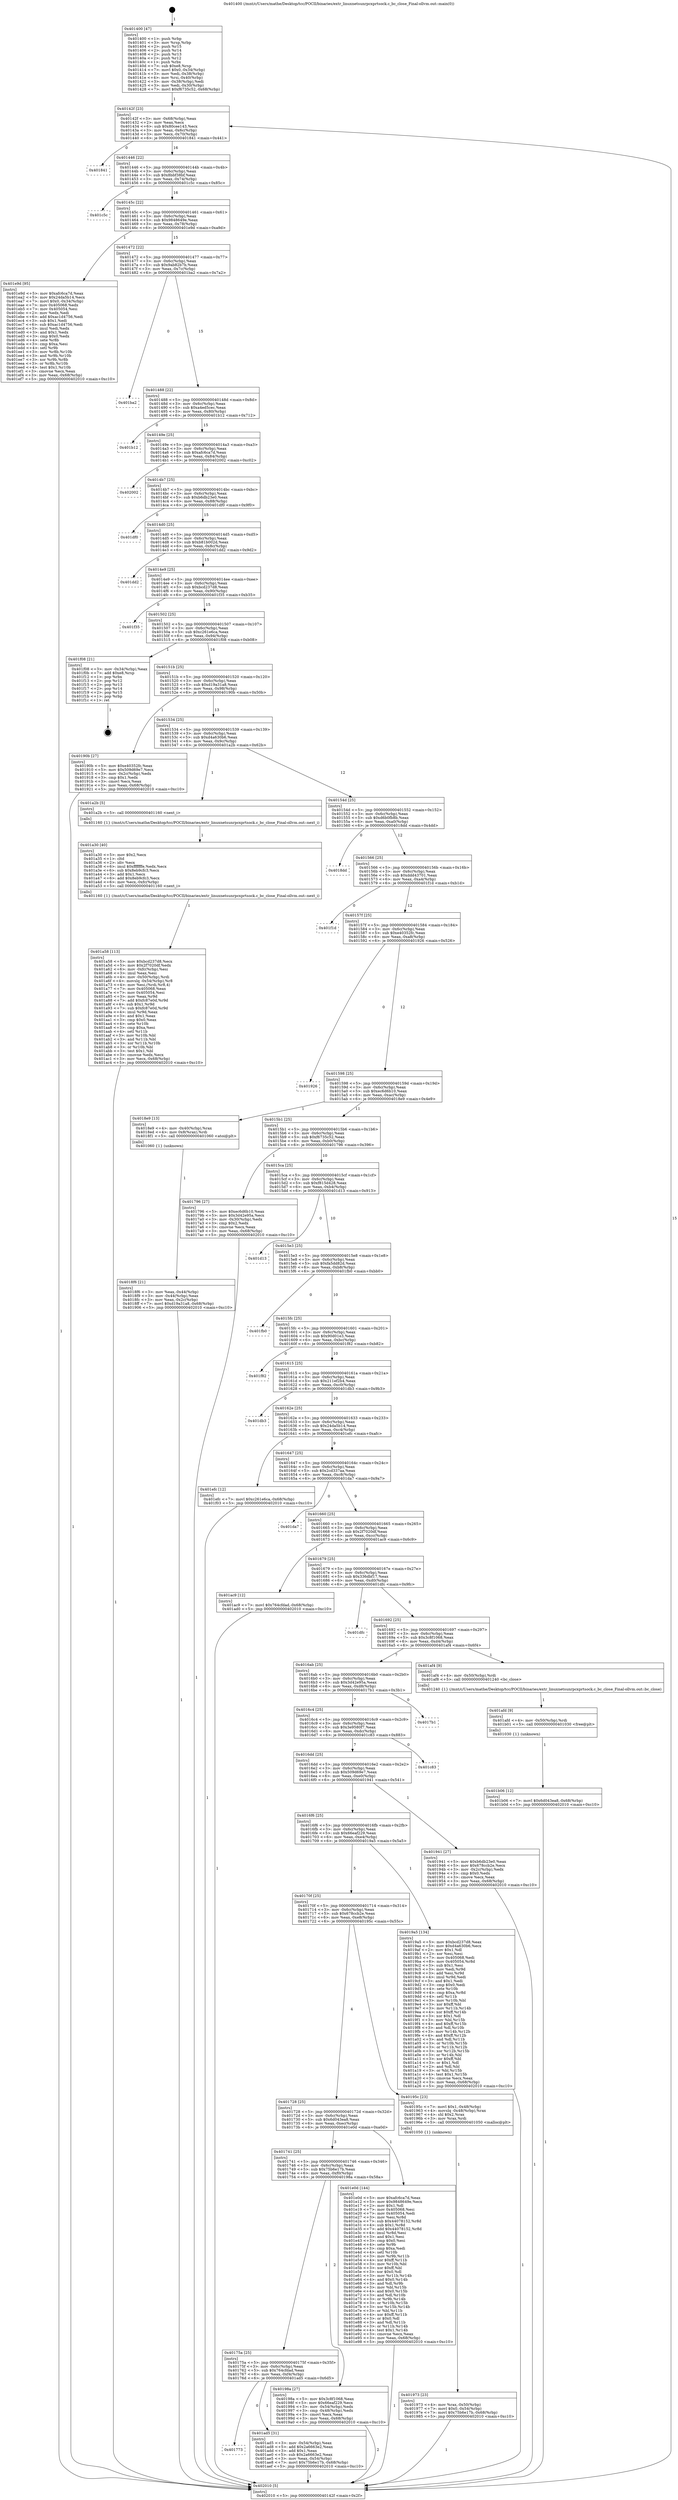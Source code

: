 digraph "0x401400" {
  label = "0x401400 (/mnt/c/Users/mathe/Desktop/tcc/POCII/binaries/extr_linuxnetsunrpcxprtsock.c_bc_close_Final-ollvm.out::main(0))"
  labelloc = "t"
  node[shape=record]

  Entry [label="",width=0.3,height=0.3,shape=circle,fillcolor=black,style=filled]
  "0x40142f" [label="{
     0x40142f [23]\l
     | [instrs]\l
     &nbsp;&nbsp;0x40142f \<+3\>: mov -0x68(%rbp),%eax\l
     &nbsp;&nbsp;0x401432 \<+2\>: mov %eax,%ecx\l
     &nbsp;&nbsp;0x401434 \<+6\>: sub $0x80cee143,%ecx\l
     &nbsp;&nbsp;0x40143a \<+3\>: mov %eax,-0x6c(%rbp)\l
     &nbsp;&nbsp;0x40143d \<+3\>: mov %ecx,-0x70(%rbp)\l
     &nbsp;&nbsp;0x401440 \<+6\>: je 0000000000401841 \<main+0x441\>\l
  }"]
  "0x401841" [label="{
     0x401841\l
  }", style=dashed]
  "0x401446" [label="{
     0x401446 [22]\l
     | [instrs]\l
     &nbsp;&nbsp;0x401446 \<+5\>: jmp 000000000040144b \<main+0x4b\>\l
     &nbsp;&nbsp;0x40144b \<+3\>: mov -0x6c(%rbp),%eax\l
     &nbsp;&nbsp;0x40144e \<+5\>: sub $0x8bbf38bf,%eax\l
     &nbsp;&nbsp;0x401453 \<+3\>: mov %eax,-0x74(%rbp)\l
     &nbsp;&nbsp;0x401456 \<+6\>: je 0000000000401c5c \<main+0x85c\>\l
  }"]
  Exit [label="",width=0.3,height=0.3,shape=circle,fillcolor=black,style=filled,peripheries=2]
  "0x401c5c" [label="{
     0x401c5c\l
  }", style=dashed]
  "0x40145c" [label="{
     0x40145c [22]\l
     | [instrs]\l
     &nbsp;&nbsp;0x40145c \<+5\>: jmp 0000000000401461 \<main+0x61\>\l
     &nbsp;&nbsp;0x401461 \<+3\>: mov -0x6c(%rbp),%eax\l
     &nbsp;&nbsp;0x401464 \<+5\>: sub $0x9848649e,%eax\l
     &nbsp;&nbsp;0x401469 \<+3\>: mov %eax,-0x78(%rbp)\l
     &nbsp;&nbsp;0x40146c \<+6\>: je 0000000000401e9d \<main+0xa9d\>\l
  }"]
  "0x401b06" [label="{
     0x401b06 [12]\l
     | [instrs]\l
     &nbsp;&nbsp;0x401b06 \<+7\>: movl $0x6d043ea8,-0x68(%rbp)\l
     &nbsp;&nbsp;0x401b0d \<+5\>: jmp 0000000000402010 \<main+0xc10\>\l
  }"]
  "0x401e9d" [label="{
     0x401e9d [95]\l
     | [instrs]\l
     &nbsp;&nbsp;0x401e9d \<+5\>: mov $0xafc6ca7d,%eax\l
     &nbsp;&nbsp;0x401ea2 \<+5\>: mov $0x24da5b14,%ecx\l
     &nbsp;&nbsp;0x401ea7 \<+7\>: movl $0x0,-0x34(%rbp)\l
     &nbsp;&nbsp;0x401eae \<+7\>: mov 0x405068,%edx\l
     &nbsp;&nbsp;0x401eb5 \<+7\>: mov 0x405054,%esi\l
     &nbsp;&nbsp;0x401ebc \<+2\>: mov %edx,%edi\l
     &nbsp;&nbsp;0x401ebe \<+6\>: add $0xac1d4756,%edi\l
     &nbsp;&nbsp;0x401ec4 \<+3\>: sub $0x1,%edi\l
     &nbsp;&nbsp;0x401ec7 \<+6\>: sub $0xac1d4756,%edi\l
     &nbsp;&nbsp;0x401ecd \<+3\>: imul %edi,%edx\l
     &nbsp;&nbsp;0x401ed0 \<+3\>: and $0x1,%edx\l
     &nbsp;&nbsp;0x401ed3 \<+3\>: cmp $0x0,%edx\l
     &nbsp;&nbsp;0x401ed6 \<+4\>: sete %r8b\l
     &nbsp;&nbsp;0x401eda \<+3\>: cmp $0xa,%esi\l
     &nbsp;&nbsp;0x401edd \<+4\>: setl %r9b\l
     &nbsp;&nbsp;0x401ee1 \<+3\>: mov %r8b,%r10b\l
     &nbsp;&nbsp;0x401ee4 \<+3\>: and %r9b,%r10b\l
     &nbsp;&nbsp;0x401ee7 \<+3\>: xor %r9b,%r8b\l
     &nbsp;&nbsp;0x401eea \<+3\>: or %r8b,%r10b\l
     &nbsp;&nbsp;0x401eed \<+4\>: test $0x1,%r10b\l
     &nbsp;&nbsp;0x401ef1 \<+3\>: cmovne %ecx,%eax\l
     &nbsp;&nbsp;0x401ef4 \<+3\>: mov %eax,-0x68(%rbp)\l
     &nbsp;&nbsp;0x401ef7 \<+5\>: jmp 0000000000402010 \<main+0xc10\>\l
  }"]
  "0x401472" [label="{
     0x401472 [22]\l
     | [instrs]\l
     &nbsp;&nbsp;0x401472 \<+5\>: jmp 0000000000401477 \<main+0x77\>\l
     &nbsp;&nbsp;0x401477 \<+3\>: mov -0x6c(%rbp),%eax\l
     &nbsp;&nbsp;0x40147a \<+5\>: sub $0x9ab82b7b,%eax\l
     &nbsp;&nbsp;0x40147f \<+3\>: mov %eax,-0x7c(%rbp)\l
     &nbsp;&nbsp;0x401482 \<+6\>: je 0000000000401ba2 \<main+0x7a2\>\l
  }"]
  "0x401afd" [label="{
     0x401afd [9]\l
     | [instrs]\l
     &nbsp;&nbsp;0x401afd \<+4\>: mov -0x50(%rbp),%rdi\l
     &nbsp;&nbsp;0x401b01 \<+5\>: call 0000000000401030 \<free@plt\>\l
     | [calls]\l
     &nbsp;&nbsp;0x401030 \{1\} (unknown)\l
  }"]
  "0x401ba2" [label="{
     0x401ba2\l
  }", style=dashed]
  "0x401488" [label="{
     0x401488 [22]\l
     | [instrs]\l
     &nbsp;&nbsp;0x401488 \<+5\>: jmp 000000000040148d \<main+0x8d\>\l
     &nbsp;&nbsp;0x40148d \<+3\>: mov -0x6c(%rbp),%eax\l
     &nbsp;&nbsp;0x401490 \<+5\>: sub $0xa4ed5cec,%eax\l
     &nbsp;&nbsp;0x401495 \<+3\>: mov %eax,-0x80(%rbp)\l
     &nbsp;&nbsp;0x401498 \<+6\>: je 0000000000401b12 \<main+0x712\>\l
  }"]
  "0x401773" [label="{
     0x401773\l
  }", style=dashed]
  "0x401b12" [label="{
     0x401b12\l
  }", style=dashed]
  "0x40149e" [label="{
     0x40149e [25]\l
     | [instrs]\l
     &nbsp;&nbsp;0x40149e \<+5\>: jmp 00000000004014a3 \<main+0xa3\>\l
     &nbsp;&nbsp;0x4014a3 \<+3\>: mov -0x6c(%rbp),%eax\l
     &nbsp;&nbsp;0x4014a6 \<+5\>: sub $0xafc6ca7d,%eax\l
     &nbsp;&nbsp;0x4014ab \<+6\>: mov %eax,-0x84(%rbp)\l
     &nbsp;&nbsp;0x4014b1 \<+6\>: je 0000000000402002 \<main+0xc02\>\l
  }"]
  "0x401ad5" [label="{
     0x401ad5 [31]\l
     | [instrs]\l
     &nbsp;&nbsp;0x401ad5 \<+3\>: mov -0x54(%rbp),%eax\l
     &nbsp;&nbsp;0x401ad8 \<+5\>: add $0x2a6663e2,%eax\l
     &nbsp;&nbsp;0x401add \<+3\>: add $0x1,%eax\l
     &nbsp;&nbsp;0x401ae0 \<+5\>: sub $0x2a6663e2,%eax\l
     &nbsp;&nbsp;0x401ae5 \<+3\>: mov %eax,-0x54(%rbp)\l
     &nbsp;&nbsp;0x401ae8 \<+7\>: movl $0x75b6e17b,-0x68(%rbp)\l
     &nbsp;&nbsp;0x401aef \<+5\>: jmp 0000000000402010 \<main+0xc10\>\l
  }"]
  "0x402002" [label="{
     0x402002\l
  }", style=dashed]
  "0x4014b7" [label="{
     0x4014b7 [25]\l
     | [instrs]\l
     &nbsp;&nbsp;0x4014b7 \<+5\>: jmp 00000000004014bc \<main+0xbc\>\l
     &nbsp;&nbsp;0x4014bc \<+3\>: mov -0x6c(%rbp),%eax\l
     &nbsp;&nbsp;0x4014bf \<+5\>: sub $0xb6db23e0,%eax\l
     &nbsp;&nbsp;0x4014c4 \<+6\>: mov %eax,-0x88(%rbp)\l
     &nbsp;&nbsp;0x4014ca \<+6\>: je 0000000000401df0 \<main+0x9f0\>\l
  }"]
  "0x401a58" [label="{
     0x401a58 [113]\l
     | [instrs]\l
     &nbsp;&nbsp;0x401a58 \<+5\>: mov $0xbcd237d8,%ecx\l
     &nbsp;&nbsp;0x401a5d \<+5\>: mov $0x2f7020df,%edx\l
     &nbsp;&nbsp;0x401a62 \<+6\>: mov -0xfc(%rbp),%esi\l
     &nbsp;&nbsp;0x401a68 \<+3\>: imul %eax,%esi\l
     &nbsp;&nbsp;0x401a6b \<+4\>: mov -0x50(%rbp),%rdi\l
     &nbsp;&nbsp;0x401a6f \<+4\>: movslq -0x54(%rbp),%r8\l
     &nbsp;&nbsp;0x401a73 \<+4\>: mov %esi,(%rdi,%r8,4)\l
     &nbsp;&nbsp;0x401a77 \<+7\>: mov 0x405068,%eax\l
     &nbsp;&nbsp;0x401a7e \<+7\>: mov 0x405054,%esi\l
     &nbsp;&nbsp;0x401a85 \<+3\>: mov %eax,%r9d\l
     &nbsp;&nbsp;0x401a88 \<+7\>: add $0xfc87e0d,%r9d\l
     &nbsp;&nbsp;0x401a8f \<+4\>: sub $0x1,%r9d\l
     &nbsp;&nbsp;0x401a93 \<+7\>: sub $0xfc87e0d,%r9d\l
     &nbsp;&nbsp;0x401a9a \<+4\>: imul %r9d,%eax\l
     &nbsp;&nbsp;0x401a9e \<+3\>: and $0x1,%eax\l
     &nbsp;&nbsp;0x401aa1 \<+3\>: cmp $0x0,%eax\l
     &nbsp;&nbsp;0x401aa4 \<+4\>: sete %r10b\l
     &nbsp;&nbsp;0x401aa8 \<+3\>: cmp $0xa,%esi\l
     &nbsp;&nbsp;0x401aab \<+4\>: setl %r11b\l
     &nbsp;&nbsp;0x401aaf \<+3\>: mov %r10b,%bl\l
     &nbsp;&nbsp;0x401ab2 \<+3\>: and %r11b,%bl\l
     &nbsp;&nbsp;0x401ab5 \<+3\>: xor %r11b,%r10b\l
     &nbsp;&nbsp;0x401ab8 \<+3\>: or %r10b,%bl\l
     &nbsp;&nbsp;0x401abb \<+3\>: test $0x1,%bl\l
     &nbsp;&nbsp;0x401abe \<+3\>: cmovne %edx,%ecx\l
     &nbsp;&nbsp;0x401ac1 \<+3\>: mov %ecx,-0x68(%rbp)\l
     &nbsp;&nbsp;0x401ac4 \<+5\>: jmp 0000000000402010 \<main+0xc10\>\l
  }"]
  "0x401df0" [label="{
     0x401df0\l
  }", style=dashed]
  "0x4014d0" [label="{
     0x4014d0 [25]\l
     | [instrs]\l
     &nbsp;&nbsp;0x4014d0 \<+5\>: jmp 00000000004014d5 \<main+0xd5\>\l
     &nbsp;&nbsp;0x4014d5 \<+3\>: mov -0x6c(%rbp),%eax\l
     &nbsp;&nbsp;0x4014d8 \<+5\>: sub $0xb81b002d,%eax\l
     &nbsp;&nbsp;0x4014dd \<+6\>: mov %eax,-0x8c(%rbp)\l
     &nbsp;&nbsp;0x4014e3 \<+6\>: je 0000000000401dd2 \<main+0x9d2\>\l
  }"]
  "0x401a30" [label="{
     0x401a30 [40]\l
     | [instrs]\l
     &nbsp;&nbsp;0x401a30 \<+5\>: mov $0x2,%ecx\l
     &nbsp;&nbsp;0x401a35 \<+1\>: cltd\l
     &nbsp;&nbsp;0x401a36 \<+2\>: idiv %ecx\l
     &nbsp;&nbsp;0x401a38 \<+6\>: imul $0xfffffffe,%edx,%ecx\l
     &nbsp;&nbsp;0x401a3e \<+6\>: sub $0x8eb9cfc3,%ecx\l
     &nbsp;&nbsp;0x401a44 \<+3\>: add $0x1,%ecx\l
     &nbsp;&nbsp;0x401a47 \<+6\>: add $0x8eb9cfc3,%ecx\l
     &nbsp;&nbsp;0x401a4d \<+6\>: mov %ecx,-0xfc(%rbp)\l
     &nbsp;&nbsp;0x401a53 \<+5\>: call 0000000000401160 \<next_i\>\l
     | [calls]\l
     &nbsp;&nbsp;0x401160 \{1\} (/mnt/c/Users/mathe/Desktop/tcc/POCII/binaries/extr_linuxnetsunrpcxprtsock.c_bc_close_Final-ollvm.out::next_i)\l
  }"]
  "0x401dd2" [label="{
     0x401dd2\l
  }", style=dashed]
  "0x4014e9" [label="{
     0x4014e9 [25]\l
     | [instrs]\l
     &nbsp;&nbsp;0x4014e9 \<+5\>: jmp 00000000004014ee \<main+0xee\>\l
     &nbsp;&nbsp;0x4014ee \<+3\>: mov -0x6c(%rbp),%eax\l
     &nbsp;&nbsp;0x4014f1 \<+5\>: sub $0xbcd237d8,%eax\l
     &nbsp;&nbsp;0x4014f6 \<+6\>: mov %eax,-0x90(%rbp)\l
     &nbsp;&nbsp;0x4014fc \<+6\>: je 0000000000401f35 \<main+0xb35\>\l
  }"]
  "0x40175a" [label="{
     0x40175a [25]\l
     | [instrs]\l
     &nbsp;&nbsp;0x40175a \<+5\>: jmp 000000000040175f \<main+0x35f\>\l
     &nbsp;&nbsp;0x40175f \<+3\>: mov -0x6c(%rbp),%eax\l
     &nbsp;&nbsp;0x401762 \<+5\>: sub $0x764cfdad,%eax\l
     &nbsp;&nbsp;0x401767 \<+6\>: mov %eax,-0xf4(%rbp)\l
     &nbsp;&nbsp;0x40176d \<+6\>: je 0000000000401ad5 \<main+0x6d5\>\l
  }"]
  "0x401f35" [label="{
     0x401f35\l
  }", style=dashed]
  "0x401502" [label="{
     0x401502 [25]\l
     | [instrs]\l
     &nbsp;&nbsp;0x401502 \<+5\>: jmp 0000000000401507 \<main+0x107\>\l
     &nbsp;&nbsp;0x401507 \<+3\>: mov -0x6c(%rbp),%eax\l
     &nbsp;&nbsp;0x40150a \<+5\>: sub $0xc261e6ca,%eax\l
     &nbsp;&nbsp;0x40150f \<+6\>: mov %eax,-0x94(%rbp)\l
     &nbsp;&nbsp;0x401515 \<+6\>: je 0000000000401f08 \<main+0xb08\>\l
  }"]
  "0x40198a" [label="{
     0x40198a [27]\l
     | [instrs]\l
     &nbsp;&nbsp;0x40198a \<+5\>: mov $0x3c8f1068,%eax\l
     &nbsp;&nbsp;0x40198f \<+5\>: mov $0x66eaf229,%ecx\l
     &nbsp;&nbsp;0x401994 \<+3\>: mov -0x54(%rbp),%edx\l
     &nbsp;&nbsp;0x401997 \<+3\>: cmp -0x48(%rbp),%edx\l
     &nbsp;&nbsp;0x40199a \<+3\>: cmovl %ecx,%eax\l
     &nbsp;&nbsp;0x40199d \<+3\>: mov %eax,-0x68(%rbp)\l
     &nbsp;&nbsp;0x4019a0 \<+5\>: jmp 0000000000402010 \<main+0xc10\>\l
  }"]
  "0x401f08" [label="{
     0x401f08 [21]\l
     | [instrs]\l
     &nbsp;&nbsp;0x401f08 \<+3\>: mov -0x34(%rbp),%eax\l
     &nbsp;&nbsp;0x401f0b \<+7\>: add $0xe8,%rsp\l
     &nbsp;&nbsp;0x401f12 \<+1\>: pop %rbx\l
     &nbsp;&nbsp;0x401f13 \<+2\>: pop %r12\l
     &nbsp;&nbsp;0x401f15 \<+2\>: pop %r13\l
     &nbsp;&nbsp;0x401f17 \<+2\>: pop %r14\l
     &nbsp;&nbsp;0x401f19 \<+2\>: pop %r15\l
     &nbsp;&nbsp;0x401f1b \<+1\>: pop %rbp\l
     &nbsp;&nbsp;0x401f1c \<+1\>: ret\l
  }"]
  "0x40151b" [label="{
     0x40151b [25]\l
     | [instrs]\l
     &nbsp;&nbsp;0x40151b \<+5\>: jmp 0000000000401520 \<main+0x120\>\l
     &nbsp;&nbsp;0x401520 \<+3\>: mov -0x6c(%rbp),%eax\l
     &nbsp;&nbsp;0x401523 \<+5\>: sub $0xd19a31a8,%eax\l
     &nbsp;&nbsp;0x401528 \<+6\>: mov %eax,-0x98(%rbp)\l
     &nbsp;&nbsp;0x40152e \<+6\>: je 000000000040190b \<main+0x50b\>\l
  }"]
  "0x401741" [label="{
     0x401741 [25]\l
     | [instrs]\l
     &nbsp;&nbsp;0x401741 \<+5\>: jmp 0000000000401746 \<main+0x346\>\l
     &nbsp;&nbsp;0x401746 \<+3\>: mov -0x6c(%rbp),%eax\l
     &nbsp;&nbsp;0x401749 \<+5\>: sub $0x75b6e17b,%eax\l
     &nbsp;&nbsp;0x40174e \<+6\>: mov %eax,-0xf0(%rbp)\l
     &nbsp;&nbsp;0x401754 \<+6\>: je 000000000040198a \<main+0x58a\>\l
  }"]
  "0x40190b" [label="{
     0x40190b [27]\l
     | [instrs]\l
     &nbsp;&nbsp;0x40190b \<+5\>: mov $0xe40352fc,%eax\l
     &nbsp;&nbsp;0x401910 \<+5\>: mov $0x509d69e7,%ecx\l
     &nbsp;&nbsp;0x401915 \<+3\>: mov -0x2c(%rbp),%edx\l
     &nbsp;&nbsp;0x401918 \<+3\>: cmp $0x1,%edx\l
     &nbsp;&nbsp;0x40191b \<+3\>: cmovl %ecx,%eax\l
     &nbsp;&nbsp;0x40191e \<+3\>: mov %eax,-0x68(%rbp)\l
     &nbsp;&nbsp;0x401921 \<+5\>: jmp 0000000000402010 \<main+0xc10\>\l
  }"]
  "0x401534" [label="{
     0x401534 [25]\l
     | [instrs]\l
     &nbsp;&nbsp;0x401534 \<+5\>: jmp 0000000000401539 \<main+0x139\>\l
     &nbsp;&nbsp;0x401539 \<+3\>: mov -0x6c(%rbp),%eax\l
     &nbsp;&nbsp;0x40153c \<+5\>: sub $0xd4a630b6,%eax\l
     &nbsp;&nbsp;0x401541 \<+6\>: mov %eax,-0x9c(%rbp)\l
     &nbsp;&nbsp;0x401547 \<+6\>: je 0000000000401a2b \<main+0x62b\>\l
  }"]
  "0x401e0d" [label="{
     0x401e0d [144]\l
     | [instrs]\l
     &nbsp;&nbsp;0x401e0d \<+5\>: mov $0xafc6ca7d,%eax\l
     &nbsp;&nbsp;0x401e12 \<+5\>: mov $0x9848649e,%ecx\l
     &nbsp;&nbsp;0x401e17 \<+2\>: mov $0x1,%dl\l
     &nbsp;&nbsp;0x401e19 \<+7\>: mov 0x405068,%esi\l
     &nbsp;&nbsp;0x401e20 \<+7\>: mov 0x405054,%edi\l
     &nbsp;&nbsp;0x401e27 \<+3\>: mov %esi,%r8d\l
     &nbsp;&nbsp;0x401e2a \<+7\>: sub $0x44078152,%r8d\l
     &nbsp;&nbsp;0x401e31 \<+4\>: sub $0x1,%r8d\l
     &nbsp;&nbsp;0x401e35 \<+7\>: add $0x44078152,%r8d\l
     &nbsp;&nbsp;0x401e3c \<+4\>: imul %r8d,%esi\l
     &nbsp;&nbsp;0x401e40 \<+3\>: and $0x1,%esi\l
     &nbsp;&nbsp;0x401e43 \<+3\>: cmp $0x0,%esi\l
     &nbsp;&nbsp;0x401e46 \<+4\>: sete %r9b\l
     &nbsp;&nbsp;0x401e4a \<+3\>: cmp $0xa,%edi\l
     &nbsp;&nbsp;0x401e4d \<+4\>: setl %r10b\l
     &nbsp;&nbsp;0x401e51 \<+3\>: mov %r9b,%r11b\l
     &nbsp;&nbsp;0x401e54 \<+4\>: xor $0xff,%r11b\l
     &nbsp;&nbsp;0x401e58 \<+3\>: mov %r10b,%bl\l
     &nbsp;&nbsp;0x401e5b \<+3\>: xor $0xff,%bl\l
     &nbsp;&nbsp;0x401e5e \<+3\>: xor $0x0,%dl\l
     &nbsp;&nbsp;0x401e61 \<+3\>: mov %r11b,%r14b\l
     &nbsp;&nbsp;0x401e64 \<+4\>: and $0x0,%r14b\l
     &nbsp;&nbsp;0x401e68 \<+3\>: and %dl,%r9b\l
     &nbsp;&nbsp;0x401e6b \<+3\>: mov %bl,%r15b\l
     &nbsp;&nbsp;0x401e6e \<+4\>: and $0x0,%r15b\l
     &nbsp;&nbsp;0x401e72 \<+3\>: and %dl,%r10b\l
     &nbsp;&nbsp;0x401e75 \<+3\>: or %r9b,%r14b\l
     &nbsp;&nbsp;0x401e78 \<+3\>: or %r10b,%r15b\l
     &nbsp;&nbsp;0x401e7b \<+3\>: xor %r15b,%r14b\l
     &nbsp;&nbsp;0x401e7e \<+3\>: or %bl,%r11b\l
     &nbsp;&nbsp;0x401e81 \<+4\>: xor $0xff,%r11b\l
     &nbsp;&nbsp;0x401e85 \<+3\>: or $0x0,%dl\l
     &nbsp;&nbsp;0x401e88 \<+3\>: and %dl,%r11b\l
     &nbsp;&nbsp;0x401e8b \<+3\>: or %r11b,%r14b\l
     &nbsp;&nbsp;0x401e8e \<+4\>: test $0x1,%r14b\l
     &nbsp;&nbsp;0x401e92 \<+3\>: cmovne %ecx,%eax\l
     &nbsp;&nbsp;0x401e95 \<+3\>: mov %eax,-0x68(%rbp)\l
     &nbsp;&nbsp;0x401e98 \<+5\>: jmp 0000000000402010 \<main+0xc10\>\l
  }"]
  "0x401a2b" [label="{
     0x401a2b [5]\l
     | [instrs]\l
     &nbsp;&nbsp;0x401a2b \<+5\>: call 0000000000401160 \<next_i\>\l
     | [calls]\l
     &nbsp;&nbsp;0x401160 \{1\} (/mnt/c/Users/mathe/Desktop/tcc/POCII/binaries/extr_linuxnetsunrpcxprtsock.c_bc_close_Final-ollvm.out::next_i)\l
  }"]
  "0x40154d" [label="{
     0x40154d [25]\l
     | [instrs]\l
     &nbsp;&nbsp;0x40154d \<+5\>: jmp 0000000000401552 \<main+0x152\>\l
     &nbsp;&nbsp;0x401552 \<+3\>: mov -0x6c(%rbp),%eax\l
     &nbsp;&nbsp;0x401555 \<+5\>: sub $0xd6b0fb8b,%eax\l
     &nbsp;&nbsp;0x40155a \<+6\>: mov %eax,-0xa0(%rbp)\l
     &nbsp;&nbsp;0x401560 \<+6\>: je 00000000004018dd \<main+0x4dd\>\l
  }"]
  "0x401973" [label="{
     0x401973 [23]\l
     | [instrs]\l
     &nbsp;&nbsp;0x401973 \<+4\>: mov %rax,-0x50(%rbp)\l
     &nbsp;&nbsp;0x401977 \<+7\>: movl $0x0,-0x54(%rbp)\l
     &nbsp;&nbsp;0x40197e \<+7\>: movl $0x75b6e17b,-0x68(%rbp)\l
     &nbsp;&nbsp;0x401985 \<+5\>: jmp 0000000000402010 \<main+0xc10\>\l
  }"]
  "0x4018dd" [label="{
     0x4018dd\l
  }", style=dashed]
  "0x401566" [label="{
     0x401566 [25]\l
     | [instrs]\l
     &nbsp;&nbsp;0x401566 \<+5\>: jmp 000000000040156b \<main+0x16b\>\l
     &nbsp;&nbsp;0x40156b \<+3\>: mov -0x6c(%rbp),%eax\l
     &nbsp;&nbsp;0x40156e \<+5\>: sub $0xddd43701,%eax\l
     &nbsp;&nbsp;0x401573 \<+6\>: mov %eax,-0xa4(%rbp)\l
     &nbsp;&nbsp;0x401579 \<+6\>: je 0000000000401f1d \<main+0xb1d\>\l
  }"]
  "0x401728" [label="{
     0x401728 [25]\l
     | [instrs]\l
     &nbsp;&nbsp;0x401728 \<+5\>: jmp 000000000040172d \<main+0x32d\>\l
     &nbsp;&nbsp;0x40172d \<+3\>: mov -0x6c(%rbp),%eax\l
     &nbsp;&nbsp;0x401730 \<+5\>: sub $0x6d043ea8,%eax\l
     &nbsp;&nbsp;0x401735 \<+6\>: mov %eax,-0xec(%rbp)\l
     &nbsp;&nbsp;0x40173b \<+6\>: je 0000000000401e0d \<main+0xa0d\>\l
  }"]
  "0x401f1d" [label="{
     0x401f1d\l
  }", style=dashed]
  "0x40157f" [label="{
     0x40157f [25]\l
     | [instrs]\l
     &nbsp;&nbsp;0x40157f \<+5\>: jmp 0000000000401584 \<main+0x184\>\l
     &nbsp;&nbsp;0x401584 \<+3\>: mov -0x6c(%rbp),%eax\l
     &nbsp;&nbsp;0x401587 \<+5\>: sub $0xe40352fc,%eax\l
     &nbsp;&nbsp;0x40158c \<+6\>: mov %eax,-0xa8(%rbp)\l
     &nbsp;&nbsp;0x401592 \<+6\>: je 0000000000401926 \<main+0x526\>\l
  }"]
  "0x40195c" [label="{
     0x40195c [23]\l
     | [instrs]\l
     &nbsp;&nbsp;0x40195c \<+7\>: movl $0x1,-0x48(%rbp)\l
     &nbsp;&nbsp;0x401963 \<+4\>: movslq -0x48(%rbp),%rax\l
     &nbsp;&nbsp;0x401967 \<+4\>: shl $0x2,%rax\l
     &nbsp;&nbsp;0x40196b \<+3\>: mov %rax,%rdi\l
     &nbsp;&nbsp;0x40196e \<+5\>: call 0000000000401050 \<malloc@plt\>\l
     | [calls]\l
     &nbsp;&nbsp;0x401050 \{1\} (unknown)\l
  }"]
  "0x401926" [label="{
     0x401926\l
  }", style=dashed]
  "0x401598" [label="{
     0x401598 [25]\l
     | [instrs]\l
     &nbsp;&nbsp;0x401598 \<+5\>: jmp 000000000040159d \<main+0x19d\>\l
     &nbsp;&nbsp;0x40159d \<+3\>: mov -0x6c(%rbp),%eax\l
     &nbsp;&nbsp;0x4015a0 \<+5\>: sub $0xec6d6b10,%eax\l
     &nbsp;&nbsp;0x4015a5 \<+6\>: mov %eax,-0xac(%rbp)\l
     &nbsp;&nbsp;0x4015ab \<+6\>: je 00000000004018e9 \<main+0x4e9\>\l
  }"]
  "0x40170f" [label="{
     0x40170f [25]\l
     | [instrs]\l
     &nbsp;&nbsp;0x40170f \<+5\>: jmp 0000000000401714 \<main+0x314\>\l
     &nbsp;&nbsp;0x401714 \<+3\>: mov -0x6c(%rbp),%eax\l
     &nbsp;&nbsp;0x401717 \<+5\>: sub $0x678ccb2e,%eax\l
     &nbsp;&nbsp;0x40171c \<+6\>: mov %eax,-0xe8(%rbp)\l
     &nbsp;&nbsp;0x401722 \<+6\>: je 000000000040195c \<main+0x55c\>\l
  }"]
  "0x4018e9" [label="{
     0x4018e9 [13]\l
     | [instrs]\l
     &nbsp;&nbsp;0x4018e9 \<+4\>: mov -0x40(%rbp),%rax\l
     &nbsp;&nbsp;0x4018ed \<+4\>: mov 0x8(%rax),%rdi\l
     &nbsp;&nbsp;0x4018f1 \<+5\>: call 0000000000401060 \<atoi@plt\>\l
     | [calls]\l
     &nbsp;&nbsp;0x401060 \{1\} (unknown)\l
  }"]
  "0x4015b1" [label="{
     0x4015b1 [25]\l
     | [instrs]\l
     &nbsp;&nbsp;0x4015b1 \<+5\>: jmp 00000000004015b6 \<main+0x1b6\>\l
     &nbsp;&nbsp;0x4015b6 \<+3\>: mov -0x6c(%rbp),%eax\l
     &nbsp;&nbsp;0x4015b9 \<+5\>: sub $0xf6735c52,%eax\l
     &nbsp;&nbsp;0x4015be \<+6\>: mov %eax,-0xb0(%rbp)\l
     &nbsp;&nbsp;0x4015c4 \<+6\>: je 0000000000401796 \<main+0x396\>\l
  }"]
  "0x4019a5" [label="{
     0x4019a5 [134]\l
     | [instrs]\l
     &nbsp;&nbsp;0x4019a5 \<+5\>: mov $0xbcd237d8,%eax\l
     &nbsp;&nbsp;0x4019aa \<+5\>: mov $0xd4a630b6,%ecx\l
     &nbsp;&nbsp;0x4019af \<+2\>: mov $0x1,%dl\l
     &nbsp;&nbsp;0x4019b1 \<+2\>: xor %esi,%esi\l
     &nbsp;&nbsp;0x4019b3 \<+7\>: mov 0x405068,%edi\l
     &nbsp;&nbsp;0x4019ba \<+8\>: mov 0x405054,%r8d\l
     &nbsp;&nbsp;0x4019c2 \<+3\>: sub $0x1,%esi\l
     &nbsp;&nbsp;0x4019c5 \<+3\>: mov %edi,%r9d\l
     &nbsp;&nbsp;0x4019c8 \<+3\>: add %esi,%r9d\l
     &nbsp;&nbsp;0x4019cb \<+4\>: imul %r9d,%edi\l
     &nbsp;&nbsp;0x4019cf \<+3\>: and $0x1,%edi\l
     &nbsp;&nbsp;0x4019d2 \<+3\>: cmp $0x0,%edi\l
     &nbsp;&nbsp;0x4019d5 \<+4\>: sete %r10b\l
     &nbsp;&nbsp;0x4019d9 \<+4\>: cmp $0xa,%r8d\l
     &nbsp;&nbsp;0x4019dd \<+4\>: setl %r11b\l
     &nbsp;&nbsp;0x4019e1 \<+3\>: mov %r10b,%bl\l
     &nbsp;&nbsp;0x4019e4 \<+3\>: xor $0xff,%bl\l
     &nbsp;&nbsp;0x4019e7 \<+3\>: mov %r11b,%r14b\l
     &nbsp;&nbsp;0x4019ea \<+4\>: xor $0xff,%r14b\l
     &nbsp;&nbsp;0x4019ee \<+3\>: xor $0x1,%dl\l
     &nbsp;&nbsp;0x4019f1 \<+3\>: mov %bl,%r15b\l
     &nbsp;&nbsp;0x4019f4 \<+4\>: and $0xff,%r15b\l
     &nbsp;&nbsp;0x4019f8 \<+3\>: and %dl,%r10b\l
     &nbsp;&nbsp;0x4019fb \<+3\>: mov %r14b,%r12b\l
     &nbsp;&nbsp;0x4019fe \<+4\>: and $0xff,%r12b\l
     &nbsp;&nbsp;0x401a02 \<+3\>: and %dl,%r11b\l
     &nbsp;&nbsp;0x401a05 \<+3\>: or %r10b,%r15b\l
     &nbsp;&nbsp;0x401a08 \<+3\>: or %r11b,%r12b\l
     &nbsp;&nbsp;0x401a0b \<+3\>: xor %r12b,%r15b\l
     &nbsp;&nbsp;0x401a0e \<+3\>: or %r14b,%bl\l
     &nbsp;&nbsp;0x401a11 \<+3\>: xor $0xff,%bl\l
     &nbsp;&nbsp;0x401a14 \<+3\>: or $0x1,%dl\l
     &nbsp;&nbsp;0x401a17 \<+2\>: and %dl,%bl\l
     &nbsp;&nbsp;0x401a19 \<+3\>: or %bl,%r15b\l
     &nbsp;&nbsp;0x401a1c \<+4\>: test $0x1,%r15b\l
     &nbsp;&nbsp;0x401a20 \<+3\>: cmovne %ecx,%eax\l
     &nbsp;&nbsp;0x401a23 \<+3\>: mov %eax,-0x68(%rbp)\l
     &nbsp;&nbsp;0x401a26 \<+5\>: jmp 0000000000402010 \<main+0xc10\>\l
  }"]
  "0x401796" [label="{
     0x401796 [27]\l
     | [instrs]\l
     &nbsp;&nbsp;0x401796 \<+5\>: mov $0xec6d6b10,%eax\l
     &nbsp;&nbsp;0x40179b \<+5\>: mov $0x3d42e95a,%ecx\l
     &nbsp;&nbsp;0x4017a0 \<+3\>: mov -0x30(%rbp),%edx\l
     &nbsp;&nbsp;0x4017a3 \<+3\>: cmp $0x2,%edx\l
     &nbsp;&nbsp;0x4017a6 \<+3\>: cmovne %ecx,%eax\l
     &nbsp;&nbsp;0x4017a9 \<+3\>: mov %eax,-0x68(%rbp)\l
     &nbsp;&nbsp;0x4017ac \<+5\>: jmp 0000000000402010 \<main+0xc10\>\l
  }"]
  "0x4015ca" [label="{
     0x4015ca [25]\l
     | [instrs]\l
     &nbsp;&nbsp;0x4015ca \<+5\>: jmp 00000000004015cf \<main+0x1cf\>\l
     &nbsp;&nbsp;0x4015cf \<+3\>: mov -0x6c(%rbp),%eax\l
     &nbsp;&nbsp;0x4015d2 \<+5\>: sub $0xf815d428,%eax\l
     &nbsp;&nbsp;0x4015d7 \<+6\>: mov %eax,-0xb4(%rbp)\l
     &nbsp;&nbsp;0x4015dd \<+6\>: je 0000000000401d13 \<main+0x913\>\l
  }"]
  "0x402010" [label="{
     0x402010 [5]\l
     | [instrs]\l
     &nbsp;&nbsp;0x402010 \<+5\>: jmp 000000000040142f \<main+0x2f\>\l
  }"]
  "0x401400" [label="{
     0x401400 [47]\l
     | [instrs]\l
     &nbsp;&nbsp;0x401400 \<+1\>: push %rbp\l
     &nbsp;&nbsp;0x401401 \<+3\>: mov %rsp,%rbp\l
     &nbsp;&nbsp;0x401404 \<+2\>: push %r15\l
     &nbsp;&nbsp;0x401406 \<+2\>: push %r14\l
     &nbsp;&nbsp;0x401408 \<+2\>: push %r13\l
     &nbsp;&nbsp;0x40140a \<+2\>: push %r12\l
     &nbsp;&nbsp;0x40140c \<+1\>: push %rbx\l
     &nbsp;&nbsp;0x40140d \<+7\>: sub $0xe8,%rsp\l
     &nbsp;&nbsp;0x401414 \<+7\>: movl $0x0,-0x34(%rbp)\l
     &nbsp;&nbsp;0x40141b \<+3\>: mov %edi,-0x38(%rbp)\l
     &nbsp;&nbsp;0x40141e \<+4\>: mov %rsi,-0x40(%rbp)\l
     &nbsp;&nbsp;0x401422 \<+3\>: mov -0x38(%rbp),%edi\l
     &nbsp;&nbsp;0x401425 \<+3\>: mov %edi,-0x30(%rbp)\l
     &nbsp;&nbsp;0x401428 \<+7\>: movl $0xf6735c52,-0x68(%rbp)\l
  }"]
  "0x4018f6" [label="{
     0x4018f6 [21]\l
     | [instrs]\l
     &nbsp;&nbsp;0x4018f6 \<+3\>: mov %eax,-0x44(%rbp)\l
     &nbsp;&nbsp;0x4018f9 \<+3\>: mov -0x44(%rbp),%eax\l
     &nbsp;&nbsp;0x4018fc \<+3\>: mov %eax,-0x2c(%rbp)\l
     &nbsp;&nbsp;0x4018ff \<+7\>: movl $0xd19a31a8,-0x68(%rbp)\l
     &nbsp;&nbsp;0x401906 \<+5\>: jmp 0000000000402010 \<main+0xc10\>\l
  }"]
  "0x4016f6" [label="{
     0x4016f6 [25]\l
     | [instrs]\l
     &nbsp;&nbsp;0x4016f6 \<+5\>: jmp 00000000004016fb \<main+0x2fb\>\l
     &nbsp;&nbsp;0x4016fb \<+3\>: mov -0x6c(%rbp),%eax\l
     &nbsp;&nbsp;0x4016fe \<+5\>: sub $0x66eaf229,%eax\l
     &nbsp;&nbsp;0x401703 \<+6\>: mov %eax,-0xe4(%rbp)\l
     &nbsp;&nbsp;0x401709 \<+6\>: je 00000000004019a5 \<main+0x5a5\>\l
  }"]
  "0x401d13" [label="{
     0x401d13\l
  }", style=dashed]
  "0x4015e3" [label="{
     0x4015e3 [25]\l
     | [instrs]\l
     &nbsp;&nbsp;0x4015e3 \<+5\>: jmp 00000000004015e8 \<main+0x1e8\>\l
     &nbsp;&nbsp;0x4015e8 \<+3\>: mov -0x6c(%rbp),%eax\l
     &nbsp;&nbsp;0x4015eb \<+5\>: sub $0xfa5dd82d,%eax\l
     &nbsp;&nbsp;0x4015f0 \<+6\>: mov %eax,-0xb8(%rbp)\l
     &nbsp;&nbsp;0x4015f6 \<+6\>: je 0000000000401fb0 \<main+0xbb0\>\l
  }"]
  "0x401941" [label="{
     0x401941 [27]\l
     | [instrs]\l
     &nbsp;&nbsp;0x401941 \<+5\>: mov $0xb6db23e0,%eax\l
     &nbsp;&nbsp;0x401946 \<+5\>: mov $0x678ccb2e,%ecx\l
     &nbsp;&nbsp;0x40194b \<+3\>: mov -0x2c(%rbp),%edx\l
     &nbsp;&nbsp;0x40194e \<+3\>: cmp $0x0,%edx\l
     &nbsp;&nbsp;0x401951 \<+3\>: cmove %ecx,%eax\l
     &nbsp;&nbsp;0x401954 \<+3\>: mov %eax,-0x68(%rbp)\l
     &nbsp;&nbsp;0x401957 \<+5\>: jmp 0000000000402010 \<main+0xc10\>\l
  }"]
  "0x401fb0" [label="{
     0x401fb0\l
  }", style=dashed]
  "0x4015fc" [label="{
     0x4015fc [25]\l
     | [instrs]\l
     &nbsp;&nbsp;0x4015fc \<+5\>: jmp 0000000000401601 \<main+0x201\>\l
     &nbsp;&nbsp;0x401601 \<+3\>: mov -0x6c(%rbp),%eax\l
     &nbsp;&nbsp;0x401604 \<+5\>: sub $0x90d01e3,%eax\l
     &nbsp;&nbsp;0x401609 \<+6\>: mov %eax,-0xbc(%rbp)\l
     &nbsp;&nbsp;0x40160f \<+6\>: je 0000000000401f82 \<main+0xb82\>\l
  }"]
  "0x4016dd" [label="{
     0x4016dd [25]\l
     | [instrs]\l
     &nbsp;&nbsp;0x4016dd \<+5\>: jmp 00000000004016e2 \<main+0x2e2\>\l
     &nbsp;&nbsp;0x4016e2 \<+3\>: mov -0x6c(%rbp),%eax\l
     &nbsp;&nbsp;0x4016e5 \<+5\>: sub $0x509d69e7,%eax\l
     &nbsp;&nbsp;0x4016ea \<+6\>: mov %eax,-0xe0(%rbp)\l
     &nbsp;&nbsp;0x4016f0 \<+6\>: je 0000000000401941 \<main+0x541\>\l
  }"]
  "0x401f82" [label="{
     0x401f82\l
  }", style=dashed]
  "0x401615" [label="{
     0x401615 [25]\l
     | [instrs]\l
     &nbsp;&nbsp;0x401615 \<+5\>: jmp 000000000040161a \<main+0x21a\>\l
     &nbsp;&nbsp;0x40161a \<+3\>: mov -0x6c(%rbp),%eax\l
     &nbsp;&nbsp;0x40161d \<+5\>: sub $0x211ef2b4,%eax\l
     &nbsp;&nbsp;0x401622 \<+6\>: mov %eax,-0xc0(%rbp)\l
     &nbsp;&nbsp;0x401628 \<+6\>: je 0000000000401db3 \<main+0x9b3\>\l
  }"]
  "0x401c83" [label="{
     0x401c83\l
  }", style=dashed]
  "0x401db3" [label="{
     0x401db3\l
  }", style=dashed]
  "0x40162e" [label="{
     0x40162e [25]\l
     | [instrs]\l
     &nbsp;&nbsp;0x40162e \<+5\>: jmp 0000000000401633 \<main+0x233\>\l
     &nbsp;&nbsp;0x401633 \<+3\>: mov -0x6c(%rbp),%eax\l
     &nbsp;&nbsp;0x401636 \<+5\>: sub $0x24da5b14,%eax\l
     &nbsp;&nbsp;0x40163b \<+6\>: mov %eax,-0xc4(%rbp)\l
     &nbsp;&nbsp;0x401641 \<+6\>: je 0000000000401efc \<main+0xafc\>\l
  }"]
  "0x4016c4" [label="{
     0x4016c4 [25]\l
     | [instrs]\l
     &nbsp;&nbsp;0x4016c4 \<+5\>: jmp 00000000004016c9 \<main+0x2c9\>\l
     &nbsp;&nbsp;0x4016c9 \<+3\>: mov -0x6c(%rbp),%eax\l
     &nbsp;&nbsp;0x4016cc \<+5\>: sub $0x3e9580f7,%eax\l
     &nbsp;&nbsp;0x4016d1 \<+6\>: mov %eax,-0xdc(%rbp)\l
     &nbsp;&nbsp;0x4016d7 \<+6\>: je 0000000000401c83 \<main+0x883\>\l
  }"]
  "0x401efc" [label="{
     0x401efc [12]\l
     | [instrs]\l
     &nbsp;&nbsp;0x401efc \<+7\>: movl $0xc261e6ca,-0x68(%rbp)\l
     &nbsp;&nbsp;0x401f03 \<+5\>: jmp 0000000000402010 \<main+0xc10\>\l
  }"]
  "0x401647" [label="{
     0x401647 [25]\l
     | [instrs]\l
     &nbsp;&nbsp;0x401647 \<+5\>: jmp 000000000040164c \<main+0x24c\>\l
     &nbsp;&nbsp;0x40164c \<+3\>: mov -0x6c(%rbp),%eax\l
     &nbsp;&nbsp;0x40164f \<+5\>: sub $0x2cd337aa,%eax\l
     &nbsp;&nbsp;0x401654 \<+6\>: mov %eax,-0xc8(%rbp)\l
     &nbsp;&nbsp;0x40165a \<+6\>: je 0000000000401da7 \<main+0x9a7\>\l
  }"]
  "0x4017b1" [label="{
     0x4017b1\l
  }", style=dashed]
  "0x401da7" [label="{
     0x401da7\l
  }", style=dashed]
  "0x401660" [label="{
     0x401660 [25]\l
     | [instrs]\l
     &nbsp;&nbsp;0x401660 \<+5\>: jmp 0000000000401665 \<main+0x265\>\l
     &nbsp;&nbsp;0x401665 \<+3\>: mov -0x6c(%rbp),%eax\l
     &nbsp;&nbsp;0x401668 \<+5\>: sub $0x2f7020df,%eax\l
     &nbsp;&nbsp;0x40166d \<+6\>: mov %eax,-0xcc(%rbp)\l
     &nbsp;&nbsp;0x401673 \<+6\>: je 0000000000401ac9 \<main+0x6c9\>\l
  }"]
  "0x4016ab" [label="{
     0x4016ab [25]\l
     | [instrs]\l
     &nbsp;&nbsp;0x4016ab \<+5\>: jmp 00000000004016b0 \<main+0x2b0\>\l
     &nbsp;&nbsp;0x4016b0 \<+3\>: mov -0x6c(%rbp),%eax\l
     &nbsp;&nbsp;0x4016b3 \<+5\>: sub $0x3d42e95a,%eax\l
     &nbsp;&nbsp;0x4016b8 \<+6\>: mov %eax,-0xd8(%rbp)\l
     &nbsp;&nbsp;0x4016be \<+6\>: je 00000000004017b1 \<main+0x3b1\>\l
  }"]
  "0x401ac9" [label="{
     0x401ac9 [12]\l
     | [instrs]\l
     &nbsp;&nbsp;0x401ac9 \<+7\>: movl $0x764cfdad,-0x68(%rbp)\l
     &nbsp;&nbsp;0x401ad0 \<+5\>: jmp 0000000000402010 \<main+0xc10\>\l
  }"]
  "0x401679" [label="{
     0x401679 [25]\l
     | [instrs]\l
     &nbsp;&nbsp;0x401679 \<+5\>: jmp 000000000040167e \<main+0x27e\>\l
     &nbsp;&nbsp;0x40167e \<+3\>: mov -0x6c(%rbp),%eax\l
     &nbsp;&nbsp;0x401681 \<+5\>: sub $0x336dbf17,%eax\l
     &nbsp;&nbsp;0x401686 \<+6\>: mov %eax,-0xd0(%rbp)\l
     &nbsp;&nbsp;0x40168c \<+6\>: je 0000000000401dfc \<main+0x9fc\>\l
  }"]
  "0x401af4" [label="{
     0x401af4 [9]\l
     | [instrs]\l
     &nbsp;&nbsp;0x401af4 \<+4\>: mov -0x50(%rbp),%rdi\l
     &nbsp;&nbsp;0x401af8 \<+5\>: call 0000000000401240 \<bc_close\>\l
     | [calls]\l
     &nbsp;&nbsp;0x401240 \{1\} (/mnt/c/Users/mathe/Desktop/tcc/POCII/binaries/extr_linuxnetsunrpcxprtsock.c_bc_close_Final-ollvm.out::bc_close)\l
  }"]
  "0x401dfc" [label="{
     0x401dfc\l
  }", style=dashed]
  "0x401692" [label="{
     0x401692 [25]\l
     | [instrs]\l
     &nbsp;&nbsp;0x401692 \<+5\>: jmp 0000000000401697 \<main+0x297\>\l
     &nbsp;&nbsp;0x401697 \<+3\>: mov -0x6c(%rbp),%eax\l
     &nbsp;&nbsp;0x40169a \<+5\>: sub $0x3c8f1068,%eax\l
     &nbsp;&nbsp;0x40169f \<+6\>: mov %eax,-0xd4(%rbp)\l
     &nbsp;&nbsp;0x4016a5 \<+6\>: je 0000000000401af4 \<main+0x6f4\>\l
  }"]
  Entry -> "0x401400" [label=" 1"]
  "0x40142f" -> "0x401841" [label=" 0"]
  "0x40142f" -> "0x401446" [label=" 16"]
  "0x401f08" -> Exit [label=" 1"]
  "0x401446" -> "0x401c5c" [label=" 0"]
  "0x401446" -> "0x40145c" [label=" 16"]
  "0x401efc" -> "0x402010" [label=" 1"]
  "0x40145c" -> "0x401e9d" [label=" 1"]
  "0x40145c" -> "0x401472" [label=" 15"]
  "0x401e9d" -> "0x402010" [label=" 1"]
  "0x401472" -> "0x401ba2" [label=" 0"]
  "0x401472" -> "0x401488" [label=" 15"]
  "0x401e0d" -> "0x402010" [label=" 1"]
  "0x401488" -> "0x401b12" [label=" 0"]
  "0x401488" -> "0x40149e" [label=" 15"]
  "0x401b06" -> "0x402010" [label=" 1"]
  "0x40149e" -> "0x402002" [label=" 0"]
  "0x40149e" -> "0x4014b7" [label=" 15"]
  "0x401afd" -> "0x401b06" [label=" 1"]
  "0x4014b7" -> "0x401df0" [label=" 0"]
  "0x4014b7" -> "0x4014d0" [label=" 15"]
  "0x401ad5" -> "0x402010" [label=" 1"]
  "0x4014d0" -> "0x401dd2" [label=" 0"]
  "0x4014d0" -> "0x4014e9" [label=" 15"]
  "0x40175a" -> "0x401773" [label=" 0"]
  "0x4014e9" -> "0x401f35" [label=" 0"]
  "0x4014e9" -> "0x401502" [label=" 15"]
  "0x40175a" -> "0x401ad5" [label=" 1"]
  "0x401502" -> "0x401f08" [label=" 1"]
  "0x401502" -> "0x40151b" [label=" 14"]
  "0x401af4" -> "0x401afd" [label=" 1"]
  "0x40151b" -> "0x40190b" [label=" 1"]
  "0x40151b" -> "0x401534" [label=" 13"]
  "0x401a58" -> "0x402010" [label=" 1"]
  "0x401534" -> "0x401a2b" [label=" 1"]
  "0x401534" -> "0x40154d" [label=" 12"]
  "0x401a30" -> "0x401a58" [label=" 1"]
  "0x40154d" -> "0x4018dd" [label=" 0"]
  "0x40154d" -> "0x401566" [label=" 12"]
  "0x4019a5" -> "0x402010" [label=" 1"]
  "0x401566" -> "0x401f1d" [label=" 0"]
  "0x401566" -> "0x40157f" [label=" 12"]
  "0x40198a" -> "0x402010" [label=" 2"]
  "0x40157f" -> "0x401926" [label=" 0"]
  "0x40157f" -> "0x401598" [label=" 12"]
  "0x401741" -> "0x40175a" [label=" 1"]
  "0x401598" -> "0x4018e9" [label=" 1"]
  "0x401598" -> "0x4015b1" [label=" 11"]
  "0x401ac9" -> "0x402010" [label=" 1"]
  "0x4015b1" -> "0x401796" [label=" 1"]
  "0x4015b1" -> "0x4015ca" [label=" 10"]
  "0x401796" -> "0x402010" [label=" 1"]
  "0x401400" -> "0x40142f" [label=" 1"]
  "0x402010" -> "0x40142f" [label=" 15"]
  "0x4018e9" -> "0x4018f6" [label=" 1"]
  "0x4018f6" -> "0x402010" [label=" 1"]
  "0x40190b" -> "0x402010" [label=" 1"]
  "0x401728" -> "0x401741" [label=" 3"]
  "0x4015ca" -> "0x401d13" [label=" 0"]
  "0x4015ca" -> "0x4015e3" [label=" 10"]
  "0x401a2b" -> "0x401a30" [label=" 1"]
  "0x4015e3" -> "0x401fb0" [label=" 0"]
  "0x4015e3" -> "0x4015fc" [label=" 10"]
  "0x401973" -> "0x402010" [label=" 1"]
  "0x4015fc" -> "0x401f82" [label=" 0"]
  "0x4015fc" -> "0x401615" [label=" 10"]
  "0x40170f" -> "0x401728" [label=" 4"]
  "0x401615" -> "0x401db3" [label=" 0"]
  "0x401615" -> "0x40162e" [label=" 10"]
  "0x40170f" -> "0x40195c" [label=" 1"]
  "0x40162e" -> "0x401efc" [label=" 1"]
  "0x40162e" -> "0x401647" [label=" 9"]
  "0x4016f6" -> "0x40170f" [label=" 5"]
  "0x401647" -> "0x401da7" [label=" 0"]
  "0x401647" -> "0x401660" [label=" 9"]
  "0x4016f6" -> "0x4019a5" [label=" 1"]
  "0x401660" -> "0x401ac9" [label=" 1"]
  "0x401660" -> "0x401679" [label=" 8"]
  "0x401941" -> "0x402010" [label=" 1"]
  "0x401679" -> "0x401dfc" [label=" 0"]
  "0x401679" -> "0x401692" [label=" 8"]
  "0x4016dd" -> "0x4016f6" [label=" 6"]
  "0x401692" -> "0x401af4" [label=" 1"]
  "0x401692" -> "0x4016ab" [label=" 7"]
  "0x401728" -> "0x401e0d" [label=" 1"]
  "0x4016ab" -> "0x4017b1" [label=" 0"]
  "0x4016ab" -> "0x4016c4" [label=" 7"]
  "0x401741" -> "0x40198a" [label=" 2"]
  "0x4016c4" -> "0x401c83" [label=" 0"]
  "0x4016c4" -> "0x4016dd" [label=" 7"]
  "0x40195c" -> "0x401973" [label=" 1"]
  "0x4016dd" -> "0x401941" [label=" 1"]
}
